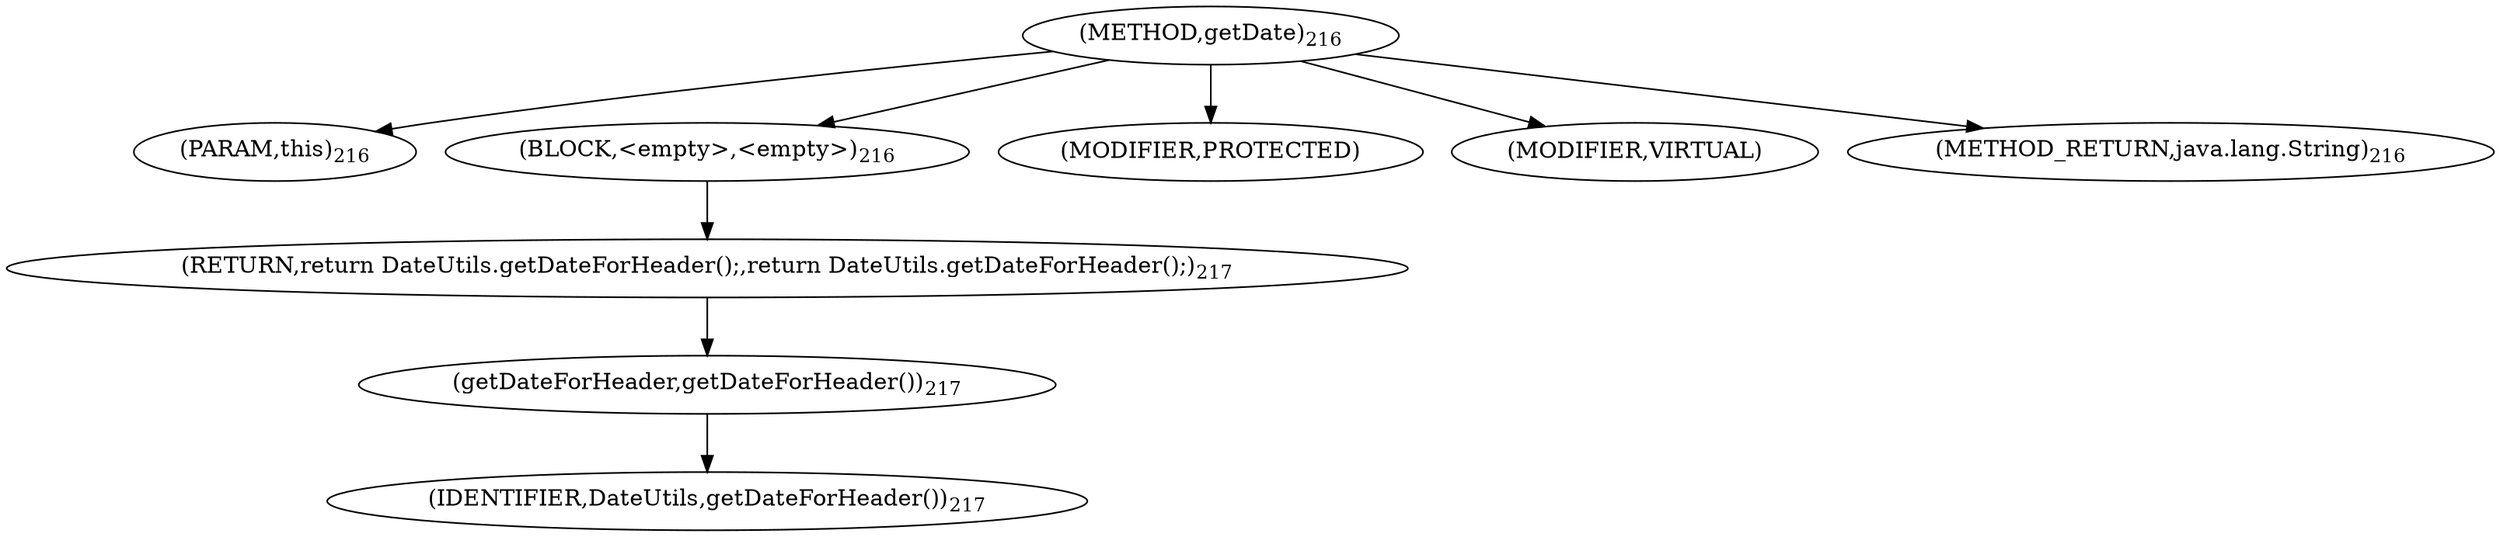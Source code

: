 digraph "getDate" {  
"267" [label = <(METHOD,getDate)<SUB>216</SUB>> ]
"268" [label = <(PARAM,this)<SUB>216</SUB>> ]
"269" [label = <(BLOCK,&lt;empty&gt;,&lt;empty&gt;)<SUB>216</SUB>> ]
"270" [label = <(RETURN,return DateUtils.getDateForHeader();,return DateUtils.getDateForHeader();)<SUB>217</SUB>> ]
"271" [label = <(getDateForHeader,getDateForHeader())<SUB>217</SUB>> ]
"272" [label = <(IDENTIFIER,DateUtils,getDateForHeader())<SUB>217</SUB>> ]
"273" [label = <(MODIFIER,PROTECTED)> ]
"274" [label = <(MODIFIER,VIRTUAL)> ]
"275" [label = <(METHOD_RETURN,java.lang.String)<SUB>216</SUB>> ]
  "267" -> "268" 
  "267" -> "269" 
  "267" -> "273" 
  "267" -> "274" 
  "267" -> "275" 
  "269" -> "270" 
  "270" -> "271" 
  "271" -> "272" 
}
